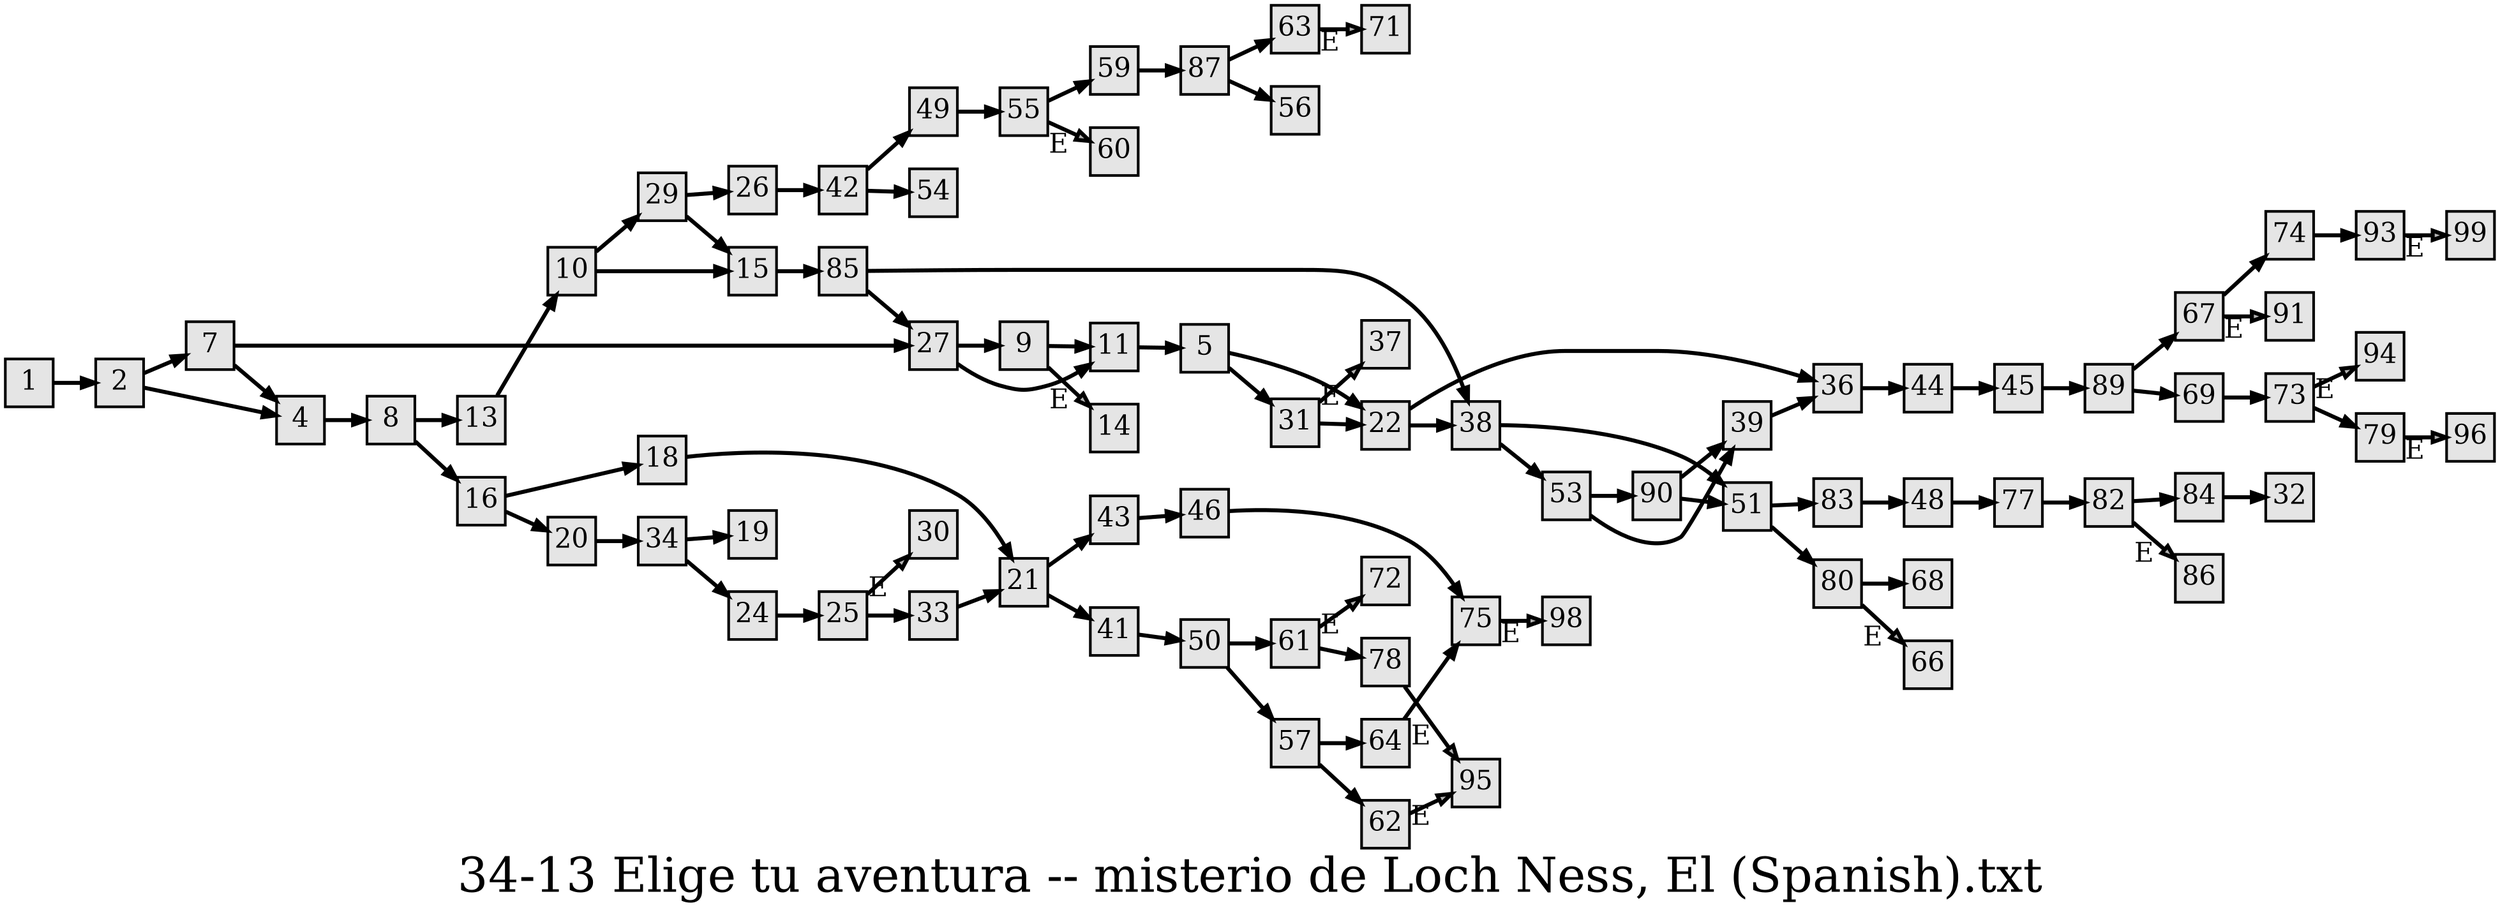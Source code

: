 digraph g{
  graph [ label="34-13 Elige tu aventura -- misterio de Loch Ness, El (Spanish).txt" rankdir=LR, ordering=out, fontsize=36, nodesep="0.35", ranksep="0.45"];
  node  [shape=rect, penwidth=2, fontsize=20, style=filled, fillcolor=grey90, margin="0,0", labelfloat=true, regular=true, fixedsize=true];
  edge  [labelfloat=true, penwidth=3, fontsize=12];
  1 -> 2;
  2 -> 7;
  2 -> 4;
  4 -> 8;
  5 -> 22;
  5 -> 31;
  7 -> 27;
  7 -> 4;
  8 -> 13;
  8 -> 16;
  9 -> 11;
  9 -> 14	[ xlabel="E", shape=Msquare, fontsize=20, fillcolor=grey70 ];
  10 -> 29;
  10 -> 15;
  11 -> 5;
  13 -> 10;
  15 -> 85;
  16 -> 18;
  16 -> 20;
  18 -> 21;
  20 -> 34;
  21 -> 43;
  21 -> 41;
  22 -> 36;
  22 -> 38;
  24 -> 25;
  25 -> 30	[ xlabel="E", shape=Msquare, fontsize=20, fillcolor=grey70 ];
  25 -> 33;
  26 -> 42;
  27 -> 9;
  27 -> 11;
  29 -> 26;
  29 -> 15;
  31 -> 37	[ xlabel="E", shape=Msquare, fontsize=20, fillcolor=grey70 ];
  31 -> 22;
  33 -> 21;
  34 -> 19;
  34 -> 24;
  36 -> 44;
  38 -> 51;
  38 -> 53;
  39 -> 36;
  41 -> 50;
  42 -> 49;
  42 -> 54;
  43 -> 46;
  44 -> 45;
  45 -> 89;
  46 -> 75;
  48 -> 77;
  49 -> 55;
  50 -> 61;
  50 -> 57;
  51 -> 83;
  51 -> 80;
  53 -> 90;
  53 -> 39;
  55 -> 59;
  55 -> 60	[ xlabel="E", shape=Msquare, fontsize=20, fillcolor=grey70 ];
  57 -> 64;
  57 -> 62;
  59 -> 87;
  61 -> 72	[ xlabel="E", shape=Msquare, fontsize=20, fillcolor=grey70 ];
  61 -> 78;
  62 -> 95	[ xlabel="E", shape=Msquare, fontsize=20, fillcolor=grey70 ];
  63 -> 71	[ xlabel="E", shape=Msquare, fontsize=20, fillcolor=grey70 ];
  64 -> 75;
  67 -> 74;
  67 -> 91	[ xlabel="E", shape=Msquare, fontsize=20, fillcolor=grey70 ];
  69 -> 73;
  73 -> 94	[ xlabel="E", shape=Msquare, fontsize=20, fillcolor=grey70 ];
  73 -> 79;
  74 -> 93;
  75 -> 98	[ xlabel="E", shape=Msquare, fontsize=20, fillcolor=grey70 ];
  77 -> 82;
  78 -> 95	[ xlabel="E", shape=Msquare, fontsize=20, fillcolor=grey70 ];
  79 -> 96	[ xlabel="E", shape=Msquare, fontsize=20, fillcolor=grey70 ];
  80 -> 68;
  80 -> 66	[ xlabel="E", shape=Msquare, fontsize=20, fillcolor=grey70 ];
  82 -> 84;
  82 -> 86	[ xlabel="E", shape=Msquare, fontsize=20, fillcolor=grey70 ];
  83 -> 48;
  84 -> 32;
  85 -> 38;
  85 -> 27;
  87 -> 63;
  87 -> 56;
  89 -> 67;
  89 -> 69;
  90 -> 39;
  90 -> 51;
  93 -> 99	[ xlabel="E", shape=Msquare, fontsize=20, fillcolor=grey70 ];

}


